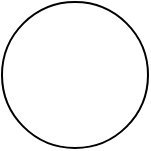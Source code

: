 <mxfile version="20.8.20" type="github"><diagram name="第 1 页" id="ySHu-1I9RfPJsRtIcdW4"><mxGraphModel dx="515" dy="1214" grid="0" gridSize="10" guides="1" tooltips="1" connect="1" arrows="1" fold="1" page="0" pageScale="1" pageWidth="827" pageHeight="1169" math="0" shadow="0"><root><mxCell id="0"/><mxCell id="1" parent="0"/><mxCell id="pOT_5M-Y2Pxi9k0iue6v-1" value="" style="ellipse;whiteSpace=wrap;html=1;aspect=fixed;fontSize=16;" vertex="1" parent="1"><mxGeometry x="23" y="-13" width="73" height="73" as="geometry"/></mxCell></root></mxGraphModel></diagram></mxfile>